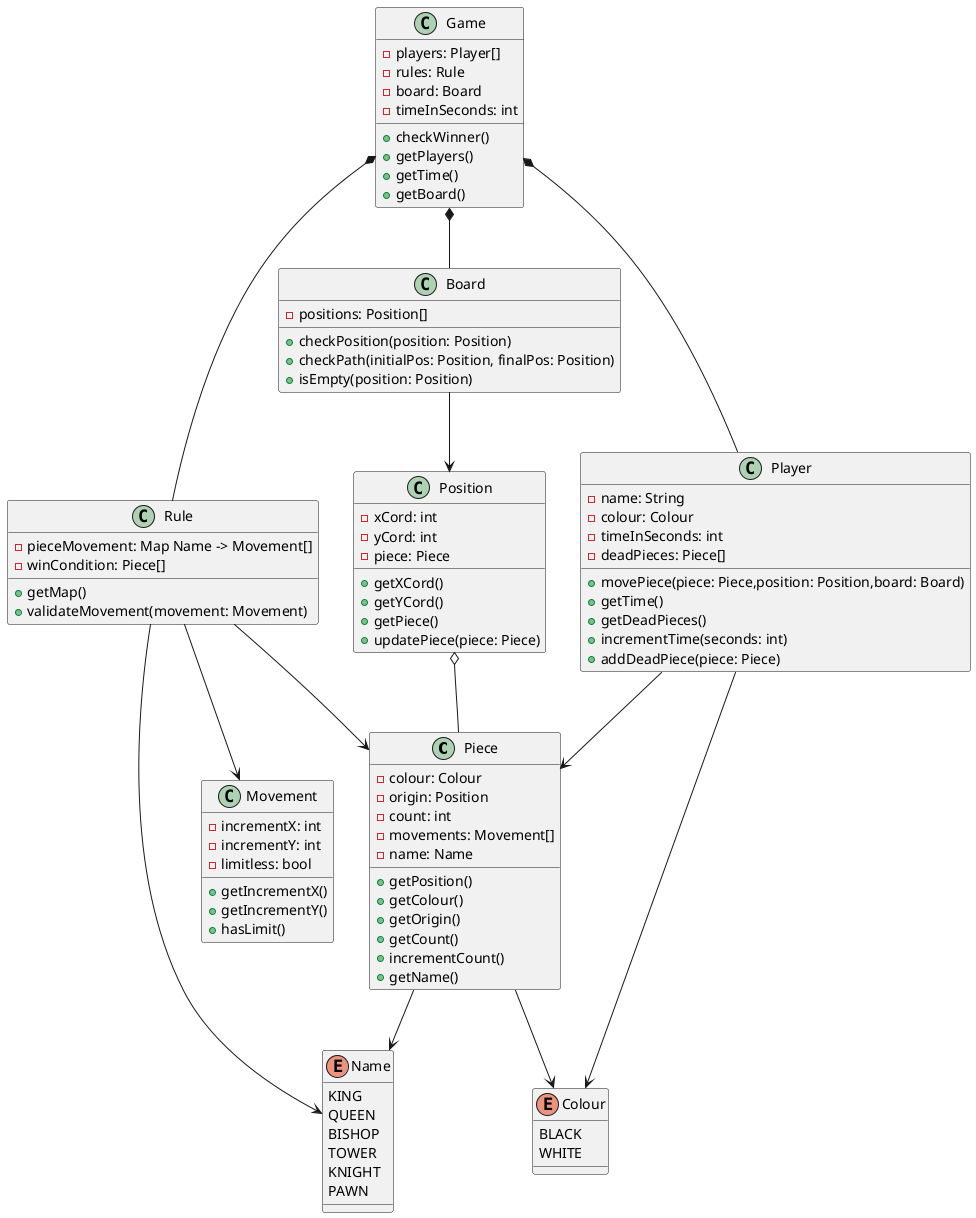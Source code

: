 @startuml

class Piece{
    - colour: Colour
    - origin: Position
    - count: int
  /'- position: Position'/
    - movements: Movement[]
    - name: Name
    + getPosition()
    + getColour()
    + getOrigin()
    + getCount()
    + incrementCount()
    + getName()
}

enum Name{

    KING
    QUEEN
    BISHOP
    TOWER
    KNIGHT
    PAWN
}

class Movement{
    -incrementX: int
    -incrementY: int
    -limitless: bool
    +getIncrementX()
    +getIncrementY()
    +hasLimit()
}

enum Colour{
    BLACK
    WHITE
}

class Rule{
     -pieceMovement: Map Name -> Movement[]
     -winCondition: Piece[]
     +getMap()
     +validateMovement(movement: Movement)
}

class Player{
    -name: String
    -colour: Colour
    -timeInSeconds: int
    -deadPieces: Piece[]
    +movePiece(piece: Piece,position: Position,board: Board)
    +getTime()
    +getDeadPieces()
    +incrementTime(seconds: int)
    +addDeadPiece(piece: Piece)
}

class Position {
    - xCord: int
    - yCord: int
    - piece: Piece
    + getXCord()
    + getYCord()
    + getPiece()
    + updatePiece(piece: Piece)
}

class Game{
-players: Player[]
-rules: Rule
-board: Board
-timeInSeconds: int
+checkWinner()
+getPlayers()
+getTime()
+getBoard()
}

class Board{
    -positions: Position[]
    +checkPosition(position: Position)
    +checkPath(initialPos: Position, finalPos: Position)
    +isEmpty(position: Position)
}

Rule --> Piece
Position o-- Piece /'checkear direccion de pieza'/
Board --> Position
Player --> Colour
Piece --> Colour
Piece --> Name
Game *-- Player
Game *-- Board
Game *-- Rule
Rule --> Name
Rule --> Movement
Player --> Piece

/'
    --|> herencia
    *-- composición
    o-- agregación
    --> asosiación
    ..> dependencia
    <|.. realización/implementación

'/

@enduml